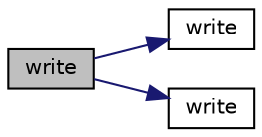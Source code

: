 digraph "write"
{
  bgcolor="transparent";
  edge [fontname="Helvetica",fontsize="10",labelfontname="Helvetica",labelfontsize="10"];
  node [fontname="Helvetica",fontsize="10",shape=record];
  rankdir="LR";
  Node106 [label="write",height=0.2,width=0.4,color="black", fillcolor="grey75", style="filled", fontcolor="black"];
  Node106 -> Node107 [color="midnightblue",fontsize="10",style="solid",fontname="Helvetica"];
  Node107 [label="write",height=0.2,width=0.4,color="black",URL="$a20072.html#a8f30b3c2179b03a7acf273e9dea43342"];
  Node106 -> Node108 [color="midnightblue",fontsize="10",style="solid",fontname="Helvetica"];
  Node108 [label="write",height=0.2,width=0.4,color="black",URL="$a30865.html#ab2f5598b4b95c3e980071b92457e8d90",tooltip="Write character. "];
}
